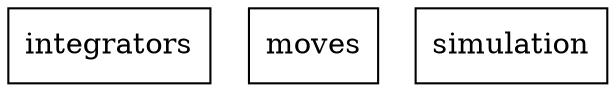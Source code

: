 digraph "packages_blues" {
charset="utf-8"
rankdir=BT
"0" [label="integrators", shape="box"];
"1" [label="moves", shape="box"];
"2" [label="simulation", shape="box"];
}
